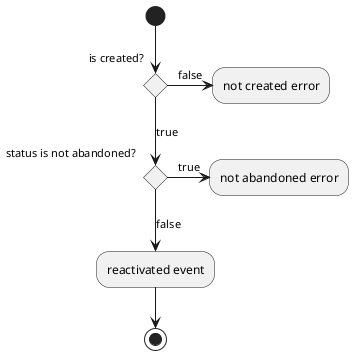 @startuml reactivate

(*) --> if "is created?" then
  ->[false] "not created error"
else
  -->[true] if "status is not abandoned?" then
    ->[true] "not abandoned error"
  else
    --> [false] "reactivated event"
    --> (*)
  endif
endif

@enduml
